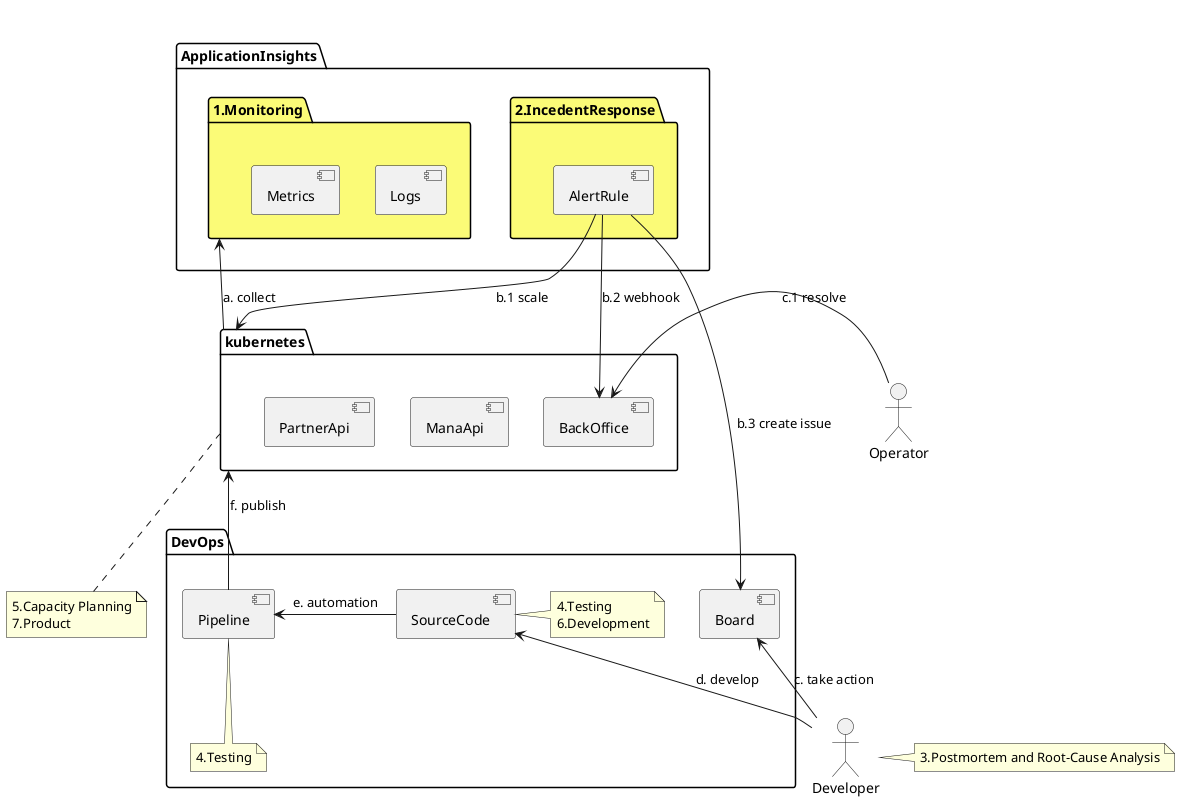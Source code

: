 @startuml apply sre

actor Developer
note right of Developer : 3.Postmortem and Root-Cause Analysis
actor Operator
package ApplicationInsights {
    package 1.Monitoring #fbfb77 {
        [Logs]
        [Metrics]
    }

    package 2.IncedentResponse #fbfb77 {
        [AlertRule]
    }
    1.Monitoring -[hidden]r-> 2.IncedentResponse
}

package kubernetes {
    [ManaApi]
    [PartnerApi]
    [BackOffice]
}
note bottom of kubernetes
    5.Capacity Planning
    7.Product
end note
1.Monitoring <-- kubernetes : a. collect
[AlertRule] --> kubernetes : b.1 scale
[AlertRule] --> [BackOffice] : b.2 webhook
[BackOffice] <- Operator : c.1 resolve
package DevOps {
    [Board]
    [SourceCode]
    note right of [SourceCode]
    4.Testing
    6.Development
    end note
    [Pipeline]
    note bottom of [Pipeline] : 4.Testing
}
[AlertRule] --> [Board] : b.3 create issue
[Board] <-- Developer : c. take action
[SourceCode] <-- Developer : d. develop
[SourceCode] -> [Pipeline] : e. automation
kubernetes <-- [Pipeline] : f. publish

@enduml